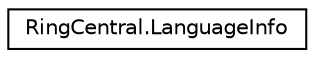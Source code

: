 digraph "Graphical Class Hierarchy"
{
 // LATEX_PDF_SIZE
  edge [fontname="Helvetica",fontsize="10",labelfontname="Helvetica",labelfontsize="10"];
  node [fontname="Helvetica",fontsize="10",shape=record];
  rankdir="LR";
  Node0 [label="RingCentral.LanguageInfo",height=0.2,width=0.4,color="black", fillcolor="white", style="filled",URL="$classRingCentral_1_1LanguageInfo.html",tooltip="User interface language data"];
}
